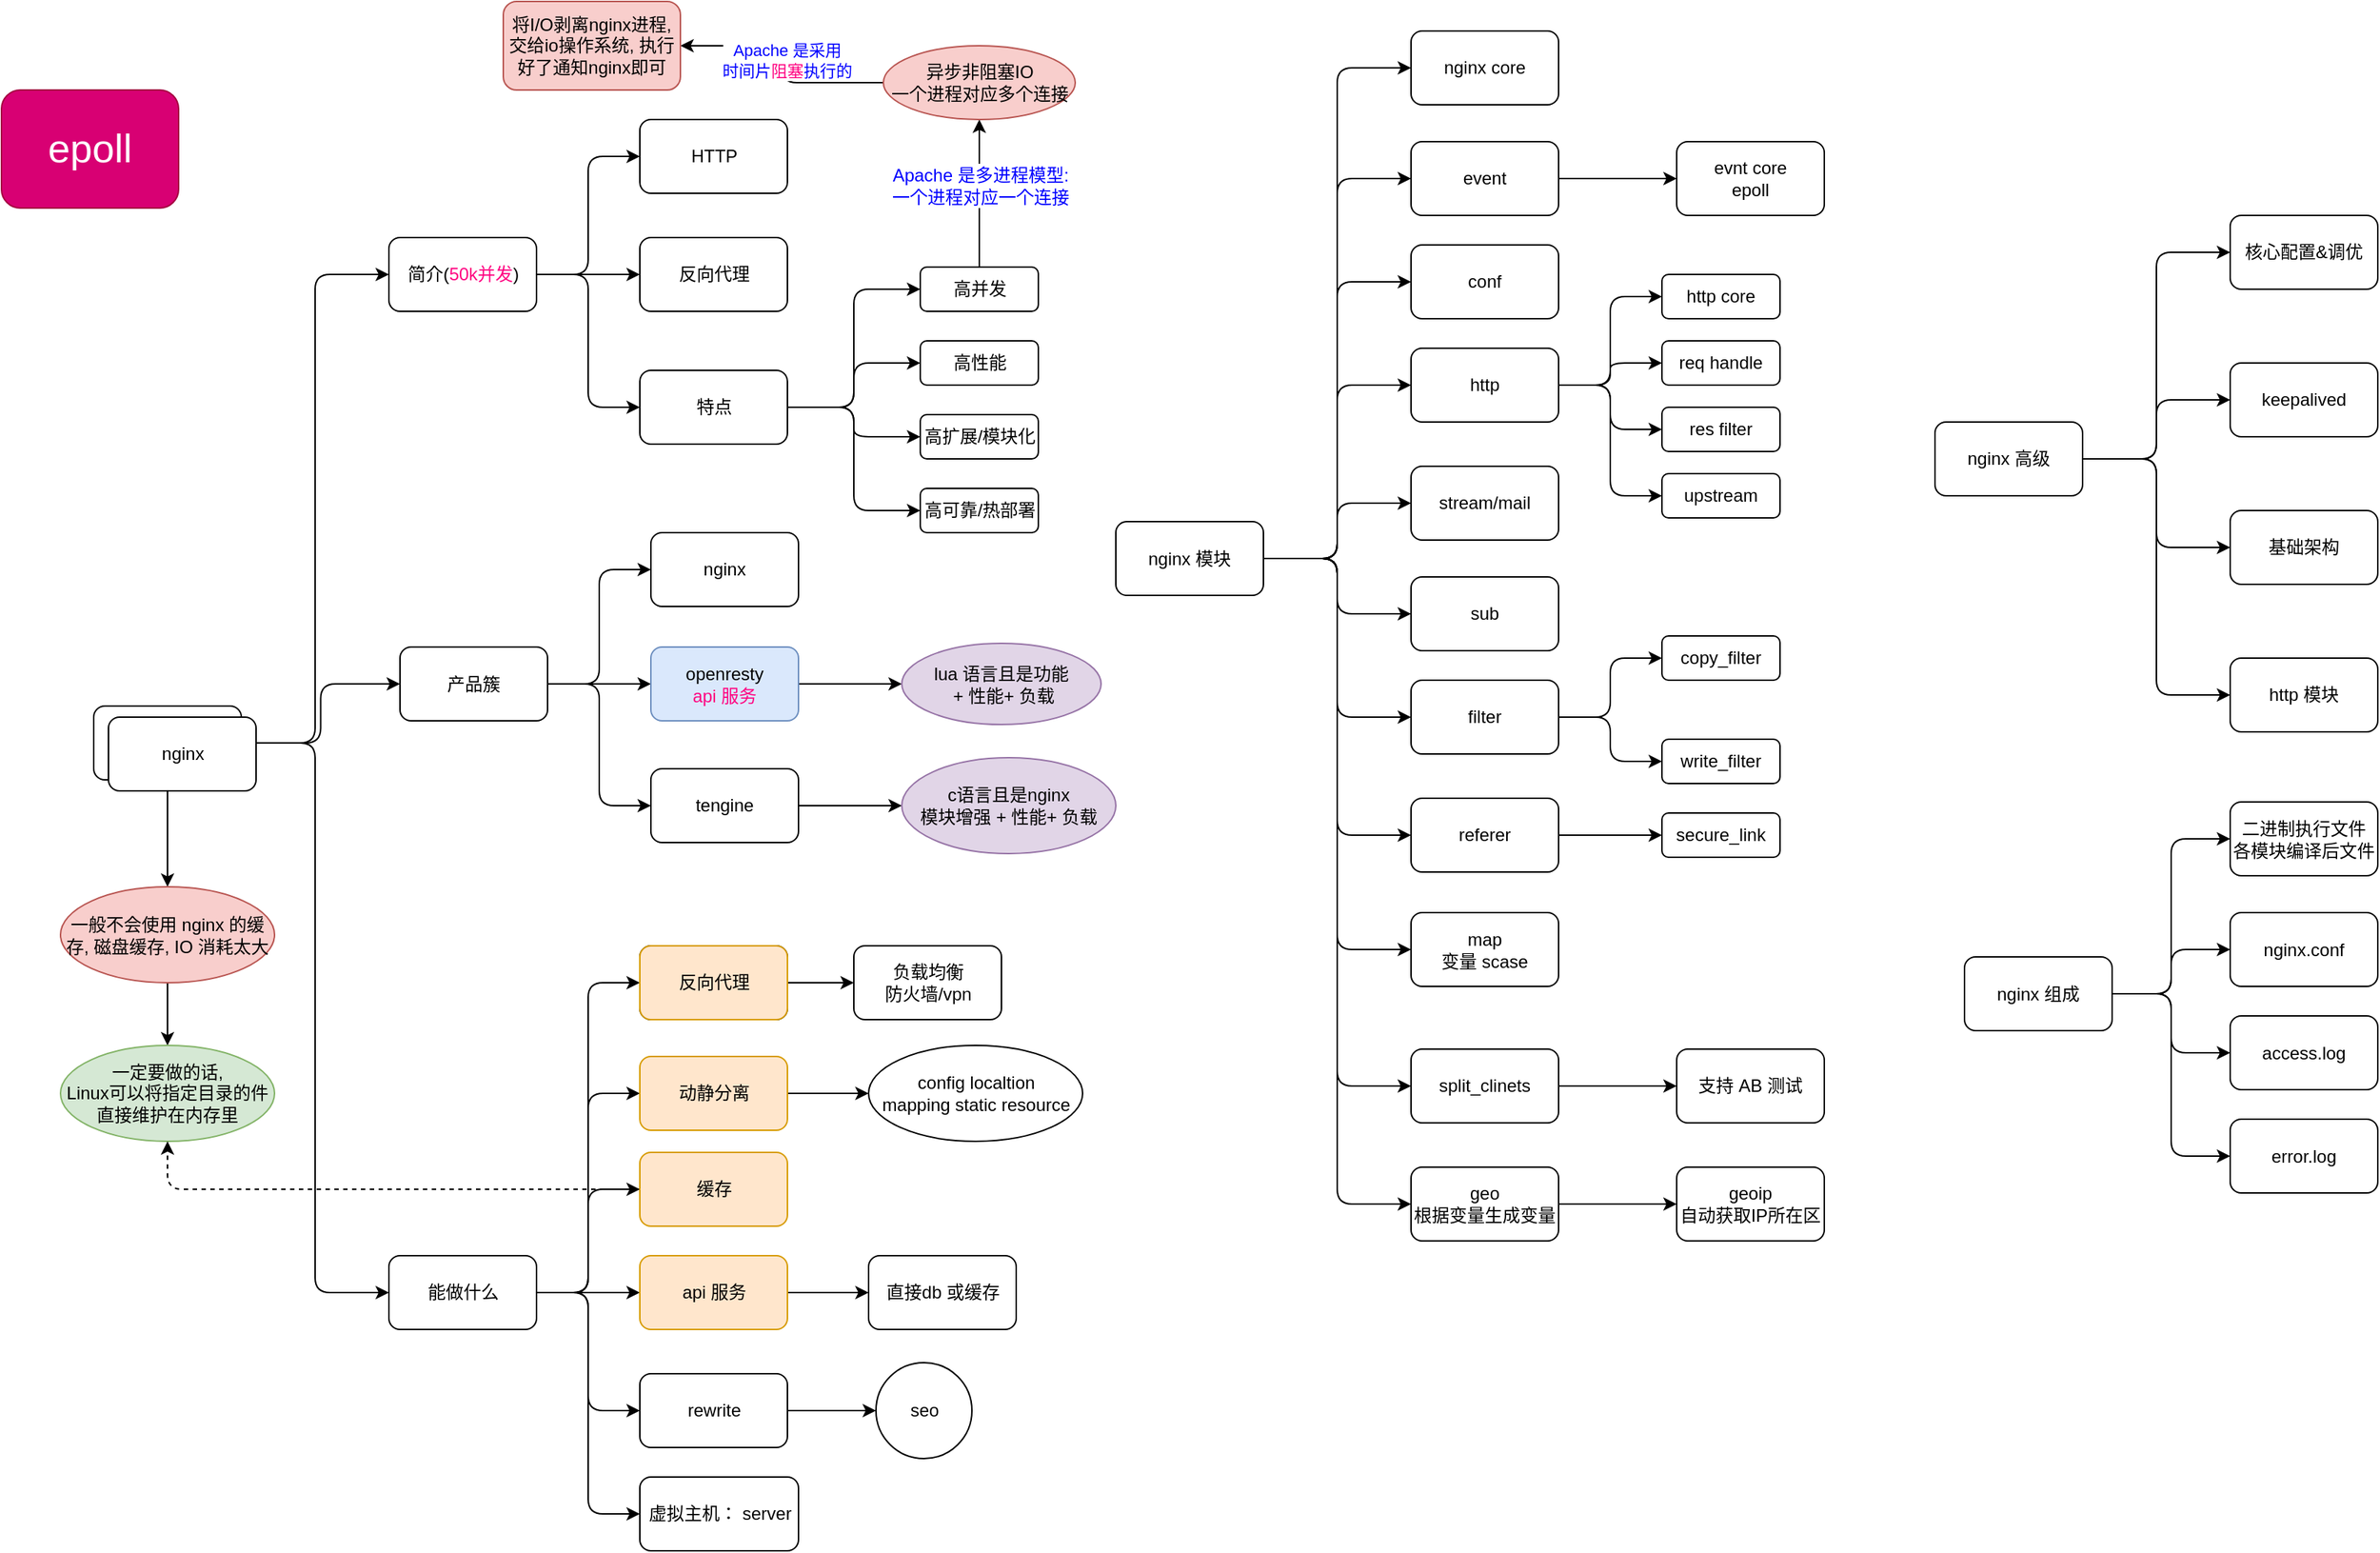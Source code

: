 <mxfile>
    <diagram id="4kPpxoudOEge9EEK4v6j" name="Page-1">
        <mxGraphModel dx="971" dy="790" grid="1" gridSize="10" guides="1" tooltips="1" connect="1" arrows="1" fold="1" page="1" pageScale="1" pageWidth="850" pageHeight="1100" background="#ffffff" math="0" shadow="0">
            <root>
                <mxCell id="0"/>
                <mxCell id="1" parent="0"/>
                <mxCell id="4" style="edgeStyle=orthogonalEdgeStyle;rounded=1;orthogonalLoop=1;jettySize=auto;html=1;entryX=0;entryY=0.5;entryDx=0;entryDy=0;" parent="1" source="2" target="3" edge="1">
                    <mxGeometry relative="1" as="geometry"/>
                </mxCell>
                <mxCell id="6" style="edgeStyle=orthogonalEdgeStyle;rounded=1;orthogonalLoop=1;jettySize=auto;html=1;entryX=0;entryY=0.5;entryDx=0;entryDy=0;" parent="1" source="2" target="5" edge="1">
                    <mxGeometry relative="1" as="geometry"/>
                </mxCell>
                <mxCell id="24" style="edgeStyle=orthogonalEdgeStyle;rounded=1;orthogonalLoop=1;jettySize=auto;html=1;entryX=0;entryY=0.5;entryDx=0;entryDy=0;" parent="1" source="2" target="23" edge="1">
                    <mxGeometry relative="1" as="geometry"/>
                </mxCell>
                <mxCell id="73" value="" style="edgeStyle=orthogonalEdgeStyle;rounded=1;orthogonalLoop=1;jettySize=auto;html=1;" parent="1" source="2" target="72" edge="1">
                    <mxGeometry relative="1" as="geometry"/>
                </mxCell>
                <mxCell id="2" value="nginx" style="rounded=1;whiteSpace=wrap;html=1;" parent="1" vertex="1">
                    <mxGeometry x="112.5" y="507.5" width="100" height="50" as="geometry"/>
                </mxCell>
                <mxCell id="18" value="" style="edgeStyle=orthogonalEdgeStyle;rounded=1;orthogonalLoop=1;jettySize=auto;html=1;entryX=0;entryY=0.5;entryDx=0;entryDy=0;entryPerimeter=0;" parent="1" source="3" target="17" edge="1">
                    <mxGeometry relative="1" as="geometry"/>
                </mxCell>
                <mxCell id="20" style="edgeStyle=orthogonalEdgeStyle;rounded=1;orthogonalLoop=1;jettySize=auto;html=1;entryX=0;entryY=0.5;entryDx=0;entryDy=0;" parent="1" source="3" target="19" edge="1">
                    <mxGeometry relative="1" as="geometry"/>
                </mxCell>
                <mxCell id="30" style="edgeStyle=orthogonalEdgeStyle;rounded=1;orthogonalLoop=1;jettySize=auto;html=1;entryX=0;entryY=0.5;entryDx=0;entryDy=0;" parent="1" source="3" target="29" edge="1">
                    <mxGeometry relative="1" as="geometry"/>
                </mxCell>
                <mxCell id="3" value="简介(&lt;font color=&quot;#ff0080&quot;&gt;50k并发&lt;/font&gt;)" style="rounded=1;whiteSpace=wrap;html=1;" parent="1" vertex="1">
                    <mxGeometry x="312.5" y="190" width="100" height="50" as="geometry"/>
                </mxCell>
                <mxCell id="8" value="" style="edgeStyle=orthogonalEdgeStyle;rounded=1;orthogonalLoop=1;jettySize=auto;html=1;" parent="1" source="5" target="7" edge="1">
                    <mxGeometry relative="1" as="geometry"/>
                </mxCell>
                <mxCell id="10" style="edgeStyle=orthogonalEdgeStyle;rounded=1;orthogonalLoop=1;jettySize=auto;html=1;entryX=0;entryY=0.5;entryDx=0;entryDy=0;" parent="1" source="5" target="9" edge="1">
                    <mxGeometry relative="1" as="geometry"/>
                </mxCell>
                <mxCell id="12" style="edgeStyle=orthogonalEdgeStyle;rounded=1;orthogonalLoop=1;jettySize=auto;html=1;entryX=0;entryY=0.5;entryDx=0;entryDy=0;" parent="1" source="5" target="11" edge="1">
                    <mxGeometry relative="1" as="geometry"/>
                </mxCell>
                <mxCell id="5" value="产品簇" style="rounded=1;whiteSpace=wrap;html=1;" parent="1" vertex="1">
                    <mxGeometry x="320" y="467.5" width="100" height="50" as="geometry"/>
                </mxCell>
                <mxCell id="14" value="" style="edgeStyle=orthogonalEdgeStyle;rounded=1;orthogonalLoop=1;jettySize=auto;html=1;exitX=1;exitY=0.5;exitDx=0;exitDy=0;" parent="1" source="9" target="13" edge="1">
                    <mxGeometry relative="1" as="geometry"/>
                </mxCell>
                <mxCell id="16" value="" style="edgeStyle=orthogonalEdgeStyle;rounded=1;orthogonalLoop=1;jettySize=auto;html=1;" parent="1" source="7" target="15" edge="1">
                    <mxGeometry relative="1" as="geometry"/>
                </mxCell>
                <mxCell id="7" value="openresty&lt;br&gt;&lt;font color=&quot;#ff0080&quot;&gt;api 服务&lt;/font&gt;" style="rounded=1;whiteSpace=wrap;html=1;fillColor=#dae8fc;strokeColor=#6c8ebf;" parent="1" vertex="1">
                    <mxGeometry x="490" y="467.5" width="100" height="50" as="geometry"/>
                </mxCell>
                <mxCell id="9" value="tengine" style="rounded=1;whiteSpace=wrap;html=1;" parent="1" vertex="1">
                    <mxGeometry x="490" y="550" width="100" height="50" as="geometry"/>
                </mxCell>
                <mxCell id="11" value="nginx" style="rounded=1;whiteSpace=wrap;html=1;" parent="1" vertex="1">
                    <mxGeometry x="490" y="390" width="100" height="50" as="geometry"/>
                </mxCell>
                <mxCell id="13" value="c语言且是nginx&lt;br&gt;模块增强 + 性能+ 负载" style="ellipse;whiteSpace=wrap;html=1;rounded=1;fillColor=#e1d5e7;strokeColor=#9673a6;" parent="1" vertex="1">
                    <mxGeometry x="660" y="542.5" width="145" height="65" as="geometry"/>
                </mxCell>
                <mxCell id="15" value="lua 语言且是功能&lt;br&gt;&amp;nbsp;+ 性能+ 负载" style="ellipse;whiteSpace=wrap;html=1;rounded=1;fillColor=#e1d5e7;strokeColor=#9673a6;" parent="1" vertex="1">
                    <mxGeometry x="660" y="465" width="135" height="55" as="geometry"/>
                </mxCell>
                <mxCell id="17" value="HTTP" style="rounded=1;whiteSpace=wrap;html=1;" parent="1" vertex="1">
                    <mxGeometry x="482.5" y="110" width="100" height="50" as="geometry"/>
                </mxCell>
                <mxCell id="19" value="反向代理" style="rounded=1;whiteSpace=wrap;html=1;" parent="1" vertex="1">
                    <mxGeometry x="482.5" y="190" width="100" height="50" as="geometry"/>
                </mxCell>
                <mxCell id="27" style="edgeStyle=orthogonalEdgeStyle;rounded=1;orthogonalLoop=1;jettySize=auto;html=1;entryX=0;entryY=0.5;entryDx=0;entryDy=0;" parent="1" source="23" target="25" edge="1">
                    <mxGeometry relative="1" as="geometry"/>
                </mxCell>
                <mxCell id="28" style="edgeStyle=orthogonalEdgeStyle;rounded=1;orthogonalLoop=1;jettySize=auto;html=1;entryX=0;entryY=0.5;entryDx=0;entryDy=0;" parent="1" source="23" target="26" edge="1">
                    <mxGeometry relative="1" as="geometry"/>
                </mxCell>
                <mxCell id="81" style="edgeStyle=orthogonalEdgeStyle;rounded=1;orthogonalLoop=1;jettySize=auto;html=1;entryX=0;entryY=0.5;entryDx=0;entryDy=0;" parent="1" source="23" target="80" edge="1">
                    <mxGeometry relative="1" as="geometry"/>
                </mxCell>
                <mxCell id="83" style="edgeStyle=orthogonalEdgeStyle;rounded=1;orthogonalLoop=1;jettySize=auto;html=1;entryX=0;entryY=0.5;entryDx=0;entryDy=0;" parent="1" source="23" target="82" edge="1">
                    <mxGeometry relative="1" as="geometry"/>
                </mxCell>
                <mxCell id="114" style="edgeStyle=orthogonalEdgeStyle;rounded=1;orthogonalLoop=1;jettySize=auto;html=1;entryX=0;entryY=0.5;entryDx=0;entryDy=0;" edge="1" parent="1" source="23" target="113">
                    <mxGeometry relative="1" as="geometry"/>
                </mxCell>
                <mxCell id="119" style="edgeStyle=orthogonalEdgeStyle;rounded=1;orthogonalLoop=1;jettySize=auto;html=1;entryX=0;entryY=0.5;entryDx=0;entryDy=0;" edge="1" parent="1" source="23" target="116">
                    <mxGeometry relative="1" as="geometry"/>
                </mxCell>
                <mxCell id="23" value="能做什么" style="rounded=1;whiteSpace=wrap;html=1;" parent="1" vertex="1">
                    <mxGeometry x="312.5" y="880" width="100" height="50" as="geometry"/>
                </mxCell>
                <mxCell id="75" value="" style="edgeStyle=orthogonalEdgeStyle;rounded=1;orthogonalLoop=1;jettySize=auto;html=1;" parent="1" source="25" target="74" edge="1">
                    <mxGeometry relative="1" as="geometry"/>
                </mxCell>
                <mxCell id="25" value="反向代理" style="rounded=1;whiteSpace=wrap;html=1;" parent="1" vertex="1">
                    <mxGeometry x="482.5" y="670" width="100" height="50" as="geometry"/>
                </mxCell>
                <mxCell id="79" value="" style="edgeStyle=orthogonalEdgeStyle;rounded=0;orthogonalLoop=1;jettySize=auto;html=1;" parent="1" source="26" target="78" edge="1">
                    <mxGeometry relative="1" as="geometry"/>
                </mxCell>
                <mxCell id="26" value="动静分离" style="rounded=1;whiteSpace=wrap;html=1;fillColor=#ffe6cc;strokeColor=#d79b00;" parent="1" vertex="1">
                    <mxGeometry x="482.5" y="745" width="100" height="50" as="geometry"/>
                </mxCell>
                <mxCell id="32" value="" style="edgeStyle=orthogonalEdgeStyle;rounded=1;orthogonalLoop=1;jettySize=auto;html=1;entryX=0;entryY=0.5;entryDx=0;entryDy=0;" parent="1" source="29" target="31" edge="1">
                    <mxGeometry relative="1" as="geometry"/>
                </mxCell>
                <mxCell id="38" style="edgeStyle=orthogonalEdgeStyle;rounded=1;orthogonalLoop=1;jettySize=auto;html=1;entryX=0;entryY=0.5;entryDx=0;entryDy=0;" parent="1" source="29" target="43" edge="1">
                    <mxGeometry relative="1" as="geometry">
                        <mxPoint x="672.5" y="244.5" as="targetPoint"/>
                    </mxGeometry>
                </mxCell>
                <mxCell id="39" style="edgeStyle=orthogonalEdgeStyle;rounded=1;orthogonalLoop=1;jettySize=auto;html=1;entryX=0;entryY=0.5;entryDx=0;entryDy=0;" parent="1" source="29" target="44" edge="1">
                    <mxGeometry relative="1" as="geometry">
                        <mxPoint x="672.5" y="265" as="targetPoint"/>
                    </mxGeometry>
                </mxCell>
                <mxCell id="40" style="edgeStyle=orthogonalEdgeStyle;rounded=1;orthogonalLoop=1;jettySize=auto;html=1;entryX=0;entryY=0.5;entryDx=0;entryDy=0;" parent="1" source="29" target="45" edge="1">
                    <mxGeometry relative="1" as="geometry">
                        <mxPoint x="672.5" y="305" as="targetPoint"/>
                    </mxGeometry>
                </mxCell>
                <mxCell id="29" value="特点" style="rounded=1;whiteSpace=wrap;html=1;" parent="1" vertex="1">
                    <mxGeometry x="482.5" y="280" width="100" height="50" as="geometry"/>
                </mxCell>
                <mxCell id="34" value="" style="edgeStyle=orthogonalEdgeStyle;rounded=1;orthogonalLoop=1;jettySize=auto;html=1;startArrow=none;" parent="1" source="47" target="33" edge="1">
                    <mxGeometry relative="1" as="geometry"/>
                </mxCell>
                <mxCell id="31" value="高并发" style="rounded=1;whiteSpace=wrap;html=1;" parent="1" vertex="1">
                    <mxGeometry x="672.5" y="210" width="80" height="30" as="geometry"/>
                </mxCell>
                <mxCell id="50" value="" style="edgeStyle=orthogonalEdgeStyle;rounded=1;orthogonalLoop=1;jettySize=auto;html=1;" parent="1" source="33" target="49" edge="1">
                    <mxGeometry relative="1" as="geometry"/>
                </mxCell>
                <mxCell id="51" value="&lt;font color=&quot;#0000ff&quot;&gt;Apache 是采用&lt;br&gt;时间片&lt;/font&gt;&lt;font color=&quot;#ff0080&quot;&gt;阻塞&lt;/font&gt;&lt;font color=&quot;#0000ff&quot;&gt;执行的&lt;/font&gt;" style="edgeLabel;html=1;align=center;verticalAlign=middle;resizable=0;points=[];" parent="50" vertex="1" connectable="0">
                    <mxGeometry x="0.271" y="1" relative="1" as="geometry">
                        <mxPoint x="13" y="9" as="offset"/>
                    </mxGeometry>
                </mxCell>
                <mxCell id="33" value="异步非阻塞IO&lt;br&gt;一个进程对应多个连接" style="ellipse;whiteSpace=wrap;html=1;rounded=1;fillColor=#f8cecc;strokeColor=#b85450;" parent="1" vertex="1">
                    <mxGeometry x="647.5" y="60" width="130" height="50" as="geometry"/>
                </mxCell>
                <mxCell id="43" value="高性能" style="rounded=1;whiteSpace=wrap;html=1;" parent="1" vertex="1">
                    <mxGeometry x="672.5" y="260" width="80" height="30" as="geometry"/>
                </mxCell>
                <mxCell id="44" value="&lt;span&gt;高扩展/模块化&lt;/span&gt;" style="rounded=1;whiteSpace=wrap;html=1;" parent="1" vertex="1">
                    <mxGeometry x="672.5" y="310" width="80" height="30" as="geometry"/>
                </mxCell>
                <mxCell id="45" value="高可靠/热部署" style="rounded=1;whiteSpace=wrap;html=1;" parent="1" vertex="1">
                    <mxGeometry x="672.5" y="360" width="80" height="30" as="geometry"/>
                </mxCell>
                <mxCell id="47" value="&lt;font color=&quot;#0000ff&quot;&gt;Apache 是多进程模型: &lt;br&gt;一个进程对应一个连接&lt;/font&gt;" style="text;html=1;align=center;verticalAlign=middle;resizable=0;points=[];autosize=1;strokeColor=none;" parent="1" vertex="1">
                    <mxGeometry x="642.5" y="140" width="140" height="30" as="geometry"/>
                </mxCell>
                <mxCell id="48" value="" style="edgeStyle=orthogonalEdgeStyle;rounded=1;orthogonalLoop=1;jettySize=auto;html=1;endArrow=none;" parent="1" source="31" target="47" edge="1">
                    <mxGeometry relative="1" as="geometry">
                        <mxPoint x="712.5" y="160" as="sourcePoint"/>
                        <mxPoint x="712.5" y="100.0" as="targetPoint"/>
                    </mxGeometry>
                </mxCell>
                <mxCell id="49" value="将I/O剥离nginx进程, &lt;br&gt;交给io操作系统, 执行好了通知nginx即可" style="rounded=1;whiteSpace=wrap;html=1;strokeColor=#b85450;fillColor=#f8cecc;" parent="1" vertex="1">
                    <mxGeometry x="390" y="30" width="120" height="60" as="geometry"/>
                </mxCell>
                <mxCell id="77" value="" style="edgeStyle=orthogonalEdgeStyle;rounded=1;orthogonalLoop=1;jettySize=auto;html=1;" parent="1" source="72" target="76" edge="1">
                    <mxGeometry relative="1" as="geometry"/>
                </mxCell>
                <mxCell id="72" value="一般不会使用 nginx 的缓存, 磁盘缓存, IO 消耗太大" style="ellipse;whiteSpace=wrap;html=1;rounded=1;fillColor=#f8cecc;strokeColor=#b85450;" parent="1" vertex="1">
                    <mxGeometry x="90" y="630" width="145" height="65" as="geometry"/>
                </mxCell>
                <mxCell id="74" value="负载均衡&lt;br&gt;防火墙/vpn" style="rounded=1;whiteSpace=wrap;html=1;" parent="1" vertex="1">
                    <mxGeometry x="627.5" y="670" width="100" height="50" as="geometry"/>
                </mxCell>
                <mxCell id="76" value="一定要做的话, &lt;br&gt;Linux可以将指定目录的件直接维护在内存里" style="ellipse;whiteSpace=wrap;html=1;rounded=1;fillColor=#d5e8d4;strokeColor=#82b366;" parent="1" vertex="1">
                    <mxGeometry x="90" y="737.5" width="145" height="65" as="geometry"/>
                </mxCell>
                <mxCell id="78" value="config localtion &lt;br&gt;mapping static resource" style="ellipse;whiteSpace=wrap;html=1;rounded=1;" parent="1" vertex="1">
                    <mxGeometry x="637.5" y="737.5" width="145" height="65" as="geometry"/>
                </mxCell>
                <mxCell id="80" value="虚拟主机： server" style="rounded=1;whiteSpace=wrap;html=1;" parent="1" vertex="1">
                    <mxGeometry x="482.5" y="1030" width="107.5" height="50" as="geometry"/>
                </mxCell>
                <mxCell id="107" value="" style="edgeStyle=orthogonalEdgeStyle;rounded=1;orthogonalLoop=1;jettySize=auto;html=1;" edge="1" parent="1" source="82" target="106">
                    <mxGeometry relative="1" as="geometry"/>
                </mxCell>
                <mxCell id="82" value="rewrite" style="rounded=1;whiteSpace=wrap;html=1;" parent="1" vertex="1">
                    <mxGeometry x="482.5" y="960" width="100" height="50" as="geometry"/>
                </mxCell>
                <mxCell id="86" value="" style="edgeStyle=orthogonalEdgeStyle;rounded=1;orthogonalLoop=1;jettySize=auto;html=1;entryX=0;entryY=0.5;entryDx=0;entryDy=0;" parent="1" source="84" target="85" edge="1">
                    <mxGeometry relative="1" as="geometry"/>
                </mxCell>
                <mxCell id="98" style="edgeStyle=orthogonalEdgeStyle;rounded=1;orthogonalLoop=1;jettySize=auto;html=1;entryX=0;entryY=0.5;entryDx=0;entryDy=0;" parent="1" source="84" target="91" edge="1">
                    <mxGeometry relative="1" as="geometry"/>
                </mxCell>
                <mxCell id="102" style="edgeStyle=orthogonalEdgeStyle;rounded=1;orthogonalLoop=1;jettySize=auto;html=1;entryX=0;entryY=0.5;entryDx=0;entryDy=0;" edge="1" parent="1" source="84" target="101">
                    <mxGeometry relative="1" as="geometry"/>
                </mxCell>
                <mxCell id="105" style="edgeStyle=orthogonalEdgeStyle;rounded=1;orthogonalLoop=1;jettySize=auto;html=1;entryX=0;entryY=0.5;entryDx=0;entryDy=0;" edge="1" parent="1" source="84" target="104">
                    <mxGeometry relative="1" as="geometry"/>
                </mxCell>
                <mxCell id="84" value="nginx 高级" style="rounded=1;whiteSpace=wrap;html=1;" parent="1" vertex="1">
                    <mxGeometry x="1360" y="315" width="100" height="50" as="geometry"/>
                </mxCell>
                <mxCell id="85" value="核心配置&amp;amp;调优" style="rounded=1;whiteSpace=wrap;html=1;" parent="1" vertex="1">
                    <mxGeometry x="1560" y="175" width="100" height="50" as="geometry"/>
                </mxCell>
                <mxCell id="91" value="keepalived" style="rounded=1;whiteSpace=wrap;html=1;" parent="1" vertex="1">
                    <mxGeometry x="1560" y="275" width="100" height="50" as="geometry"/>
                </mxCell>
                <mxCell id="101" value="基础架构" style="rounded=1;whiteSpace=wrap;html=1;" vertex="1" parent="1">
                    <mxGeometry x="1560" y="375" width="100" height="50" as="geometry"/>
                </mxCell>
                <mxCell id="104" value="http 模块" style="rounded=1;whiteSpace=wrap;html=1;" vertex="1" parent="1">
                    <mxGeometry x="1560" y="475" width="100" height="50" as="geometry"/>
                </mxCell>
                <mxCell id="106" value="seo" style="ellipse;whiteSpace=wrap;html=1;rounded=1;" vertex="1" parent="1">
                    <mxGeometry x="642.5" y="952.5" width="65" height="65" as="geometry"/>
                </mxCell>
                <mxCell id="108" value="&lt;font style=&quot;font-size: 27px&quot;&gt;epoll&lt;/font&gt;" style="rounded=1;whiteSpace=wrap;html=1;fillColor=#d80073;strokeColor=#A50040;fontColor=#ffffff;arcSize=16;" vertex="1" parent="1">
                    <mxGeometry x="50" y="90" width="120" height="80" as="geometry"/>
                </mxCell>
                <mxCell id="109" value="nginx" style="rounded=1;whiteSpace=wrap;html=1;" vertex="1" parent="1">
                    <mxGeometry x="122.5" y="515" width="100" height="50" as="geometry"/>
                </mxCell>
                <mxCell id="115" style="edgeStyle=orthogonalEdgeStyle;rounded=1;orthogonalLoop=1;jettySize=auto;html=1;entryX=0.5;entryY=1;entryDx=0;entryDy=0;dashed=1;" edge="1" parent="1" source="113" target="76">
                    <mxGeometry relative="1" as="geometry"/>
                </mxCell>
                <mxCell id="113" value="缓存" style="rounded=1;whiteSpace=wrap;html=1;fillColor=#ffe6cc;strokeColor=#d79b00;" vertex="1" parent="1">
                    <mxGeometry x="482.5" y="810" width="100" height="50" as="geometry"/>
                </mxCell>
                <mxCell id="118" value="" style="edgeStyle=orthogonalEdgeStyle;rounded=1;orthogonalLoop=1;jettySize=auto;html=1;" edge="1" parent="1" source="116" target="117">
                    <mxGeometry relative="1" as="geometry"/>
                </mxCell>
                <mxCell id="116" value="api 服务" style="rounded=1;whiteSpace=wrap;html=1;fillColor=#ffe6cc;strokeColor=#d79b00;" vertex="1" parent="1">
                    <mxGeometry x="482.5" y="880" width="100" height="50" as="geometry"/>
                </mxCell>
                <mxCell id="117" value="直接db 或缓存" style="rounded=1;whiteSpace=wrap;html=1;" vertex="1" parent="1">
                    <mxGeometry x="637.5" y="880" width="100" height="50" as="geometry"/>
                </mxCell>
                <mxCell id="120" value="反向代理" style="rounded=1;whiteSpace=wrap;html=1;fillColor=#ffe6cc;strokeColor=#d79b00;" vertex="1" parent="1">
                    <mxGeometry x="482.5" y="670" width="100" height="50" as="geometry"/>
                </mxCell>
                <mxCell id="126" style="edgeStyle=orthogonalEdgeStyle;rounded=1;orthogonalLoop=1;jettySize=auto;html=1;entryX=0;entryY=0.5;entryDx=0;entryDy=0;" edge="1" parent="1" source="121" target="122">
                    <mxGeometry relative="1" as="geometry"/>
                </mxCell>
                <mxCell id="127" style="edgeStyle=orthogonalEdgeStyle;rounded=1;orthogonalLoop=1;jettySize=auto;html=1;entryX=0;entryY=0.5;entryDx=0;entryDy=0;" edge="1" parent="1" source="121" target="123">
                    <mxGeometry relative="1" as="geometry"/>
                </mxCell>
                <mxCell id="128" style="edgeStyle=orthogonalEdgeStyle;rounded=1;orthogonalLoop=1;jettySize=auto;html=1;entryX=0;entryY=0.5;entryDx=0;entryDy=0;" edge="1" parent="1" source="121" target="124">
                    <mxGeometry relative="1" as="geometry"/>
                </mxCell>
                <mxCell id="129" style="edgeStyle=orthogonalEdgeStyle;rounded=1;orthogonalLoop=1;jettySize=auto;html=1;entryX=0;entryY=0.5;entryDx=0;entryDy=0;" edge="1" parent="1" source="121" target="125">
                    <mxGeometry relative="1" as="geometry"/>
                </mxCell>
                <mxCell id="121" value="nginx 组成" style="rounded=1;whiteSpace=wrap;html=1;" vertex="1" parent="1">
                    <mxGeometry x="1380" y="677.5" width="100" height="50" as="geometry"/>
                </mxCell>
                <mxCell id="122" value="二进制执行文件&lt;br&gt;各模块编译后文件" style="rounded=1;whiteSpace=wrap;html=1;" vertex="1" parent="1">
                    <mxGeometry x="1560" y="572.5" width="100" height="50" as="geometry"/>
                </mxCell>
                <mxCell id="123" value="nginx.conf" style="rounded=1;whiteSpace=wrap;html=1;" vertex="1" parent="1">
                    <mxGeometry x="1560" y="647.5" width="100" height="50" as="geometry"/>
                </mxCell>
                <mxCell id="124" value="access.log" style="rounded=1;whiteSpace=wrap;html=1;" vertex="1" parent="1">
                    <mxGeometry x="1560" y="717.5" width="100" height="50" as="geometry"/>
                </mxCell>
                <mxCell id="125" value="error.log" style="rounded=1;whiteSpace=wrap;html=1;" vertex="1" parent="1">
                    <mxGeometry x="1560" y="787.5" width="100" height="50" as="geometry"/>
                </mxCell>
                <mxCell id="130" style="edgeStyle=orthogonalEdgeStyle;rounded=1;orthogonalLoop=1;jettySize=auto;html=1;entryX=0;entryY=0.5;entryDx=0;entryDy=0;" edge="1" parent="1" source="134" target="135">
                    <mxGeometry relative="1" as="geometry"/>
                </mxCell>
                <mxCell id="131" style="edgeStyle=orthogonalEdgeStyle;rounded=1;orthogonalLoop=1;jettySize=auto;html=1;entryX=0;entryY=0.5;entryDx=0;entryDy=0;" edge="1" parent="1" source="134" target="136">
                    <mxGeometry relative="1" as="geometry"/>
                </mxCell>
                <mxCell id="132" style="edgeStyle=orthogonalEdgeStyle;rounded=1;orthogonalLoop=1;jettySize=auto;html=1;entryX=0;entryY=0.5;entryDx=0;entryDy=0;" edge="1" parent="1" source="134" target="137">
                    <mxGeometry relative="1" as="geometry"/>
                </mxCell>
                <mxCell id="133" style="edgeStyle=orthogonalEdgeStyle;rounded=1;orthogonalLoop=1;jettySize=auto;html=1;entryX=0;entryY=0.5;entryDx=0;entryDy=0;" edge="1" parent="1" source="134" target="138">
                    <mxGeometry relative="1" as="geometry"/>
                </mxCell>
                <mxCell id="140" style="edgeStyle=orthogonalEdgeStyle;rounded=1;orthogonalLoop=1;jettySize=auto;html=1;entryX=0;entryY=0.5;entryDx=0;entryDy=0;" edge="1" parent="1" source="134" target="139">
                    <mxGeometry relative="1" as="geometry"/>
                </mxCell>
                <mxCell id="157" style="edgeStyle=orthogonalEdgeStyle;rounded=1;orthogonalLoop=1;jettySize=auto;html=1;entryX=0;entryY=0.5;entryDx=0;entryDy=0;" edge="1" parent="1" source="134" target="151">
                    <mxGeometry relative="1" as="geometry"/>
                </mxCell>
                <mxCell id="158" style="edgeStyle=orthogonalEdgeStyle;rounded=1;orthogonalLoop=1;jettySize=auto;html=1;entryX=0;entryY=0.5;entryDx=0;entryDy=0;" edge="1" parent="1" source="134" target="152">
                    <mxGeometry relative="1" as="geometry"/>
                </mxCell>
                <mxCell id="163" style="edgeStyle=orthogonalEdgeStyle;rounded=1;orthogonalLoop=1;jettySize=auto;html=1;entryX=0;entryY=0.5;entryDx=0;entryDy=0;" edge="1" parent="1" source="134" target="159">
                    <mxGeometry relative="1" as="geometry"/>
                </mxCell>
                <mxCell id="164" style="edgeStyle=orthogonalEdgeStyle;rounded=1;orthogonalLoop=1;jettySize=auto;html=1;entryX=0;entryY=0.5;entryDx=0;entryDy=0;" edge="1" parent="1" source="134" target="160">
                    <mxGeometry relative="1" as="geometry"/>
                </mxCell>
                <mxCell id="168" style="edgeStyle=orthogonalEdgeStyle;rounded=1;orthogonalLoop=1;jettySize=auto;html=1;entryX=0;entryY=0.5;entryDx=0;entryDy=0;" edge="1" parent="1" source="134" target="165">
                    <mxGeometry relative="1" as="geometry"/>
                </mxCell>
                <mxCell id="170" style="edgeStyle=orthogonalEdgeStyle;rounded=1;orthogonalLoop=1;jettySize=auto;html=1;entryX=0;entryY=0.5;entryDx=0;entryDy=0;" edge="1" parent="1" source="134" target="169">
                    <mxGeometry relative="1" as="geometry"/>
                </mxCell>
                <mxCell id="134" value="nginx 模块" style="rounded=1;whiteSpace=wrap;html=1;" vertex="1" parent="1">
                    <mxGeometry x="805" y="382.5" width="100" height="50" as="geometry"/>
                </mxCell>
                <mxCell id="135" value="nginx core" style="rounded=1;whiteSpace=wrap;html=1;" vertex="1" parent="1">
                    <mxGeometry x="1005" y="50" width="100" height="50" as="geometry"/>
                </mxCell>
                <mxCell id="142" value="" style="edgeStyle=orthogonalEdgeStyle;rounded=1;orthogonalLoop=1;jettySize=auto;html=1;" edge="1" parent="1" source="136" target="141">
                    <mxGeometry relative="1" as="geometry"/>
                </mxCell>
                <mxCell id="136" value="event" style="rounded=1;whiteSpace=wrap;html=1;" vertex="1" parent="1">
                    <mxGeometry x="1005" y="125" width="100" height="50" as="geometry"/>
                </mxCell>
                <mxCell id="137" value="conf" style="rounded=1;whiteSpace=wrap;html=1;" vertex="1" parent="1">
                    <mxGeometry x="1005" y="195" width="100" height="50" as="geometry"/>
                </mxCell>
                <mxCell id="144" value="" style="edgeStyle=orthogonalEdgeStyle;rounded=1;orthogonalLoop=1;jettySize=auto;html=1;entryX=0;entryY=0.5;entryDx=0;entryDy=0;" edge="1" parent="1" source="138" target="143">
                    <mxGeometry relative="1" as="geometry"/>
                </mxCell>
                <mxCell id="148" style="edgeStyle=orthogonalEdgeStyle;rounded=1;orthogonalLoop=1;jettySize=auto;html=1;entryX=0;entryY=0.5;entryDx=0;entryDy=0;" edge="1" parent="1" source="138" target="145">
                    <mxGeometry relative="1" as="geometry"/>
                </mxCell>
                <mxCell id="149" style="edgeStyle=orthogonalEdgeStyle;rounded=1;orthogonalLoop=1;jettySize=auto;html=1;entryX=0;entryY=0.5;entryDx=0;entryDy=0;" edge="1" parent="1" source="138" target="146">
                    <mxGeometry relative="1" as="geometry"/>
                </mxCell>
                <mxCell id="150" style="edgeStyle=orthogonalEdgeStyle;rounded=1;orthogonalLoop=1;jettySize=auto;html=1;entryX=0;entryY=0.5;entryDx=0;entryDy=0;" edge="1" parent="1" source="138" target="147">
                    <mxGeometry relative="1" as="geometry"/>
                </mxCell>
                <mxCell id="138" value="http" style="rounded=1;whiteSpace=wrap;html=1;" vertex="1" parent="1">
                    <mxGeometry x="1005" y="265" width="100" height="50" as="geometry"/>
                </mxCell>
                <mxCell id="139" value="stream/mail" style="rounded=1;whiteSpace=wrap;html=1;" vertex="1" parent="1">
                    <mxGeometry x="1005" y="345" width="100" height="50" as="geometry"/>
                </mxCell>
                <mxCell id="141" value="evnt core&lt;br&gt;epoll" style="rounded=1;whiteSpace=wrap;html=1;" vertex="1" parent="1">
                    <mxGeometry x="1185" y="125" width="100" height="50" as="geometry"/>
                </mxCell>
                <mxCell id="143" value="http core" style="rounded=1;whiteSpace=wrap;html=1;" vertex="1" parent="1">
                    <mxGeometry x="1175" y="215" width="80" height="30" as="geometry"/>
                </mxCell>
                <mxCell id="145" value="req handle" style="rounded=1;whiteSpace=wrap;html=1;" vertex="1" parent="1">
                    <mxGeometry x="1175" y="260" width="80" height="30" as="geometry"/>
                </mxCell>
                <mxCell id="146" value="res filter" style="rounded=1;whiteSpace=wrap;html=1;" vertex="1" parent="1">
                    <mxGeometry x="1175" y="305" width="80" height="30" as="geometry"/>
                </mxCell>
                <mxCell id="147" value="upstream" style="rounded=1;whiteSpace=wrap;html=1;" vertex="1" parent="1">
                    <mxGeometry x="1175" y="350" width="80" height="30" as="geometry"/>
                </mxCell>
                <mxCell id="151" value="sub" style="rounded=1;whiteSpace=wrap;html=1;" vertex="1" parent="1">
                    <mxGeometry x="1005" y="420" width="100" height="50" as="geometry"/>
                </mxCell>
                <mxCell id="155" style="edgeStyle=orthogonalEdgeStyle;rounded=1;orthogonalLoop=1;jettySize=auto;html=1;entryX=0;entryY=0.5;entryDx=0;entryDy=0;" edge="1" parent="1" source="152" target="153">
                    <mxGeometry relative="1" as="geometry"/>
                </mxCell>
                <mxCell id="156" style="edgeStyle=orthogonalEdgeStyle;rounded=1;orthogonalLoop=1;jettySize=auto;html=1;" edge="1" parent="1" source="152" target="154">
                    <mxGeometry relative="1" as="geometry"/>
                </mxCell>
                <mxCell id="152" value="filter" style="rounded=1;whiteSpace=wrap;html=1;" vertex="1" parent="1">
                    <mxGeometry x="1005" y="490" width="100" height="50" as="geometry"/>
                </mxCell>
                <mxCell id="153" value="copy_filter" style="rounded=1;whiteSpace=wrap;html=1;" vertex="1" parent="1">
                    <mxGeometry x="1175" y="460" width="80" height="30" as="geometry"/>
                </mxCell>
                <mxCell id="154" value="write_filter" style="rounded=1;whiteSpace=wrap;html=1;" vertex="1" parent="1">
                    <mxGeometry x="1175" y="530" width="80" height="30" as="geometry"/>
                </mxCell>
                <mxCell id="162" value="" style="edgeStyle=orthogonalEdgeStyle;rounded=1;orthogonalLoop=1;jettySize=auto;html=1;" edge="1" parent="1" source="159" target="161">
                    <mxGeometry relative="1" as="geometry"/>
                </mxCell>
                <mxCell id="159" value="referer" style="rounded=1;whiteSpace=wrap;html=1;" vertex="1" parent="1">
                    <mxGeometry x="1005" y="570" width="100" height="50" as="geometry"/>
                </mxCell>
                <mxCell id="160" value="map&lt;br&gt;变量 scase" style="rounded=1;whiteSpace=wrap;html=1;" vertex="1" parent="1">
                    <mxGeometry x="1005" y="647.5" width="100" height="50" as="geometry"/>
                </mxCell>
                <mxCell id="161" value="secure_link" style="rounded=1;whiteSpace=wrap;html=1;" vertex="1" parent="1">
                    <mxGeometry x="1175" y="580" width="80" height="30" as="geometry"/>
                </mxCell>
                <mxCell id="167" value="" style="edgeStyle=orthogonalEdgeStyle;rounded=1;orthogonalLoop=1;jettySize=auto;html=1;" edge="1" parent="1" source="165" target="166">
                    <mxGeometry relative="1" as="geometry"/>
                </mxCell>
                <mxCell id="165" value="split_clinets" style="rounded=1;whiteSpace=wrap;html=1;" vertex="1" parent="1">
                    <mxGeometry x="1005" y="740" width="100" height="50" as="geometry"/>
                </mxCell>
                <mxCell id="166" value="支持 AB 测试" style="rounded=1;whiteSpace=wrap;html=1;" vertex="1" parent="1">
                    <mxGeometry x="1185" y="740" width="100" height="50" as="geometry"/>
                </mxCell>
                <mxCell id="172" value="" style="edgeStyle=orthogonalEdgeStyle;rounded=1;orthogonalLoop=1;jettySize=auto;html=1;" edge="1" parent="1" source="169" target="171">
                    <mxGeometry relative="1" as="geometry"/>
                </mxCell>
                <mxCell id="169" value="geo&lt;br&gt;根据变量生成变量" style="rounded=1;whiteSpace=wrap;html=1;" vertex="1" parent="1">
                    <mxGeometry x="1005" y="820" width="100" height="50" as="geometry"/>
                </mxCell>
                <mxCell id="171" value="geoip&lt;br&gt;自动获取IP所在区" style="rounded=1;whiteSpace=wrap;html=1;" vertex="1" parent="1">
                    <mxGeometry x="1185" y="820" width="100" height="50" as="geometry"/>
                </mxCell>
            </root>
        </mxGraphModel>
    </diagram>
</mxfile>
